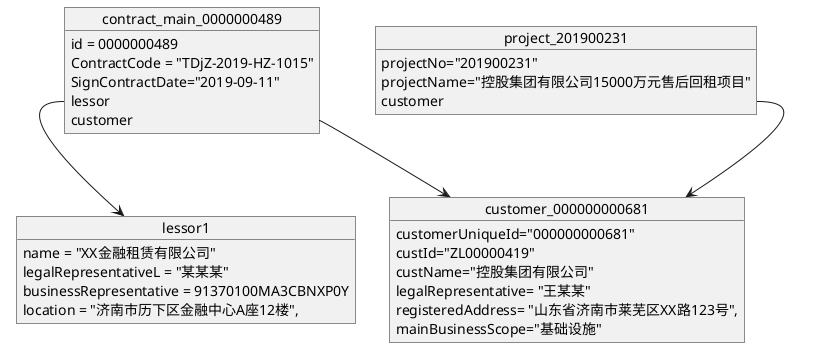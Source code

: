 @startuml case

object contract_main_0000000489{
    id = 0000000489
    ContractCode = "TDjZ-2019-HZ-1015"
    SignContractDate="2019-09-11"
    lessor
    customer
}

object lessor1{
    name = "XX金融租赁有限公司"
    legalRepresentativeL = "某某某"
    businessRepresentative = 91370100MA3CBNXP0Y
    location = "济南市历下区金融中心A座12楼",
}

object customer_000000000681 {
    customerUniqueId="000000000681"
    custId="ZL00000419"
    custName="控股集团有限公司"
    legalRepresentative= "王某某"
    registeredAddress= "山东省济南市莱芜区XX路123号",
    mainBusinessScope="基础设施"

}


object project_201900231{
    projectNo="201900231"
    projectName="控股集团有限公司15000万元售后回租项目"
    customer
}

contract_main_0000000489::lessor-->lessor1
contract_main_0000000489::customer-->customer_000000000681
project_201900231::customer-->customer_000000000681

@end
